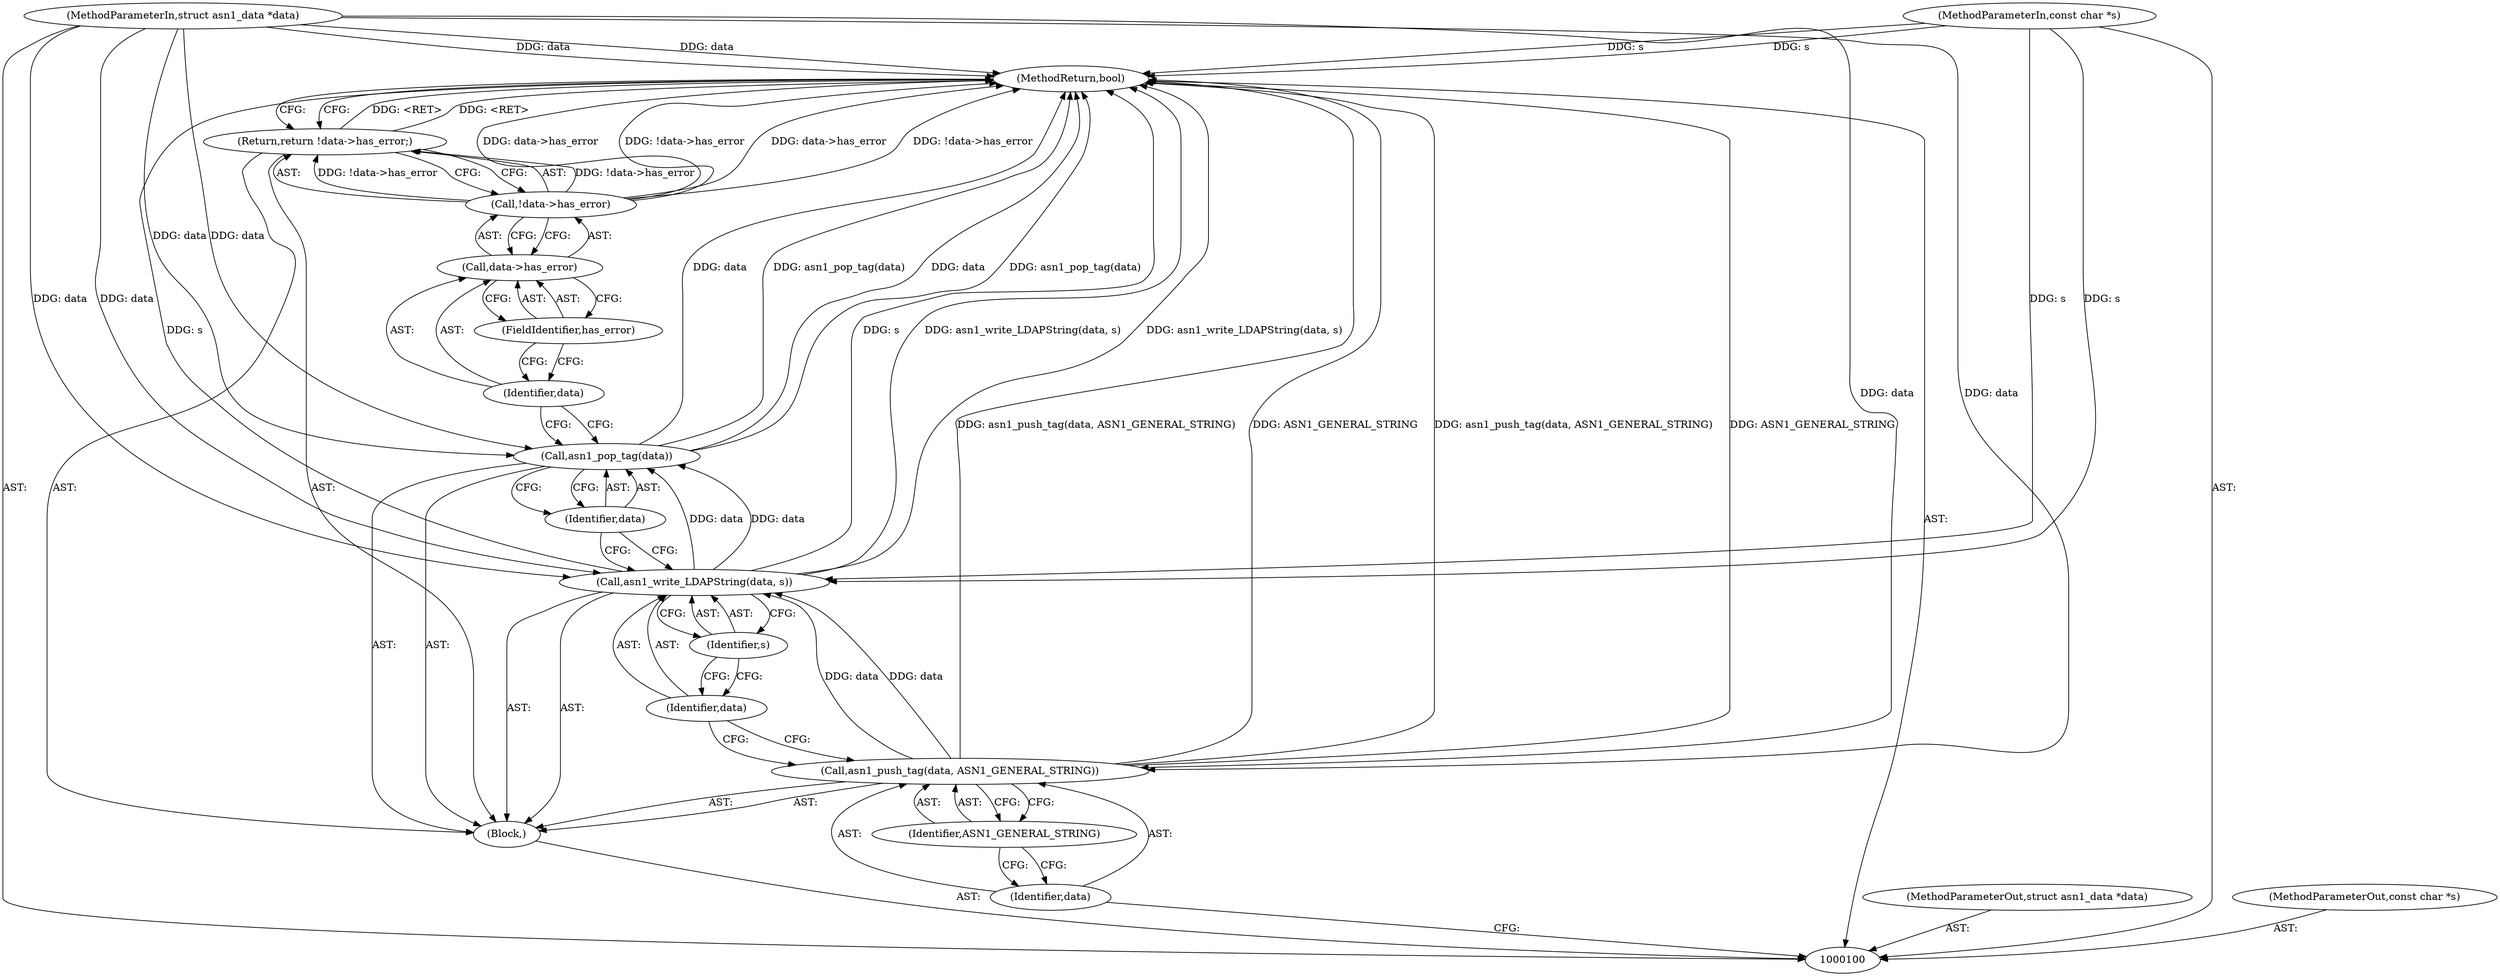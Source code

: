 digraph "1_samba_9d989c9dd7a5b92d0c5d65287935471b83b6e884_5" {
"1000117" [label="(MethodReturn,bool)"];
"1000101" [label="(MethodParameterIn,struct asn1_data *data)"];
"1000147" [label="(MethodParameterOut,struct asn1_data *data)"];
"1000102" [label="(MethodParameterIn,const char *s)"];
"1000148" [label="(MethodParameterOut,const char *s)"];
"1000103" [label="(Block,)"];
"1000105" [label="(Identifier,data)"];
"1000106" [label="(Identifier,ASN1_GENERAL_STRING)"];
"1000104" [label="(Call,asn1_push_tag(data, ASN1_GENERAL_STRING))"];
"1000108" [label="(Identifier,data)"];
"1000109" [label="(Identifier,s)"];
"1000107" [label="(Call,asn1_write_LDAPString(data, s))"];
"1000111" [label="(Identifier,data)"];
"1000110" [label="(Call,asn1_pop_tag(data))"];
"1000113" [label="(Call,!data->has_error)"];
"1000114" [label="(Call,data->has_error)"];
"1000115" [label="(Identifier,data)"];
"1000116" [label="(FieldIdentifier,has_error)"];
"1000112" [label="(Return,return !data->has_error;)"];
"1000117" -> "1000100"  [label="AST: "];
"1000117" -> "1000112"  [label="CFG: "];
"1000112" -> "1000117"  [label="DDG: <RET>"];
"1000107" -> "1000117"  [label="DDG: asn1_write_LDAPString(data, s)"];
"1000107" -> "1000117"  [label="DDG: s"];
"1000104" -> "1000117"  [label="DDG: asn1_push_tag(data, ASN1_GENERAL_STRING)"];
"1000104" -> "1000117"  [label="DDG: ASN1_GENERAL_STRING"];
"1000113" -> "1000117"  [label="DDG: data->has_error"];
"1000113" -> "1000117"  [label="DDG: !data->has_error"];
"1000102" -> "1000117"  [label="DDG: s"];
"1000110" -> "1000117"  [label="DDG: data"];
"1000110" -> "1000117"  [label="DDG: asn1_pop_tag(data)"];
"1000101" -> "1000117"  [label="DDG: data"];
"1000101" -> "1000100"  [label="AST: "];
"1000101" -> "1000117"  [label="DDG: data"];
"1000101" -> "1000104"  [label="DDG: data"];
"1000101" -> "1000107"  [label="DDG: data"];
"1000101" -> "1000110"  [label="DDG: data"];
"1000147" -> "1000100"  [label="AST: "];
"1000102" -> "1000100"  [label="AST: "];
"1000102" -> "1000117"  [label="DDG: s"];
"1000102" -> "1000107"  [label="DDG: s"];
"1000148" -> "1000100"  [label="AST: "];
"1000103" -> "1000100"  [label="AST: "];
"1000104" -> "1000103"  [label="AST: "];
"1000107" -> "1000103"  [label="AST: "];
"1000110" -> "1000103"  [label="AST: "];
"1000112" -> "1000103"  [label="AST: "];
"1000105" -> "1000104"  [label="AST: "];
"1000105" -> "1000100"  [label="CFG: "];
"1000106" -> "1000105"  [label="CFG: "];
"1000106" -> "1000104"  [label="AST: "];
"1000106" -> "1000105"  [label="CFG: "];
"1000104" -> "1000106"  [label="CFG: "];
"1000104" -> "1000103"  [label="AST: "];
"1000104" -> "1000106"  [label="CFG: "];
"1000105" -> "1000104"  [label="AST: "];
"1000106" -> "1000104"  [label="AST: "];
"1000108" -> "1000104"  [label="CFG: "];
"1000104" -> "1000117"  [label="DDG: asn1_push_tag(data, ASN1_GENERAL_STRING)"];
"1000104" -> "1000117"  [label="DDG: ASN1_GENERAL_STRING"];
"1000101" -> "1000104"  [label="DDG: data"];
"1000104" -> "1000107"  [label="DDG: data"];
"1000108" -> "1000107"  [label="AST: "];
"1000108" -> "1000104"  [label="CFG: "];
"1000109" -> "1000108"  [label="CFG: "];
"1000109" -> "1000107"  [label="AST: "];
"1000109" -> "1000108"  [label="CFG: "];
"1000107" -> "1000109"  [label="CFG: "];
"1000107" -> "1000103"  [label="AST: "];
"1000107" -> "1000109"  [label="CFG: "];
"1000108" -> "1000107"  [label="AST: "];
"1000109" -> "1000107"  [label="AST: "];
"1000111" -> "1000107"  [label="CFG: "];
"1000107" -> "1000117"  [label="DDG: asn1_write_LDAPString(data, s)"];
"1000107" -> "1000117"  [label="DDG: s"];
"1000104" -> "1000107"  [label="DDG: data"];
"1000101" -> "1000107"  [label="DDG: data"];
"1000102" -> "1000107"  [label="DDG: s"];
"1000107" -> "1000110"  [label="DDG: data"];
"1000111" -> "1000110"  [label="AST: "];
"1000111" -> "1000107"  [label="CFG: "];
"1000110" -> "1000111"  [label="CFG: "];
"1000110" -> "1000103"  [label="AST: "];
"1000110" -> "1000111"  [label="CFG: "];
"1000111" -> "1000110"  [label="AST: "];
"1000115" -> "1000110"  [label="CFG: "];
"1000110" -> "1000117"  [label="DDG: data"];
"1000110" -> "1000117"  [label="DDG: asn1_pop_tag(data)"];
"1000107" -> "1000110"  [label="DDG: data"];
"1000101" -> "1000110"  [label="DDG: data"];
"1000113" -> "1000112"  [label="AST: "];
"1000113" -> "1000114"  [label="CFG: "];
"1000114" -> "1000113"  [label="AST: "];
"1000112" -> "1000113"  [label="CFG: "];
"1000113" -> "1000117"  [label="DDG: data->has_error"];
"1000113" -> "1000117"  [label="DDG: !data->has_error"];
"1000113" -> "1000112"  [label="DDG: !data->has_error"];
"1000114" -> "1000113"  [label="AST: "];
"1000114" -> "1000116"  [label="CFG: "];
"1000115" -> "1000114"  [label="AST: "];
"1000116" -> "1000114"  [label="AST: "];
"1000113" -> "1000114"  [label="CFG: "];
"1000115" -> "1000114"  [label="AST: "];
"1000115" -> "1000110"  [label="CFG: "];
"1000116" -> "1000115"  [label="CFG: "];
"1000116" -> "1000114"  [label="AST: "];
"1000116" -> "1000115"  [label="CFG: "];
"1000114" -> "1000116"  [label="CFG: "];
"1000112" -> "1000103"  [label="AST: "];
"1000112" -> "1000113"  [label="CFG: "];
"1000113" -> "1000112"  [label="AST: "];
"1000117" -> "1000112"  [label="CFG: "];
"1000112" -> "1000117"  [label="DDG: <RET>"];
"1000113" -> "1000112"  [label="DDG: !data->has_error"];
}
